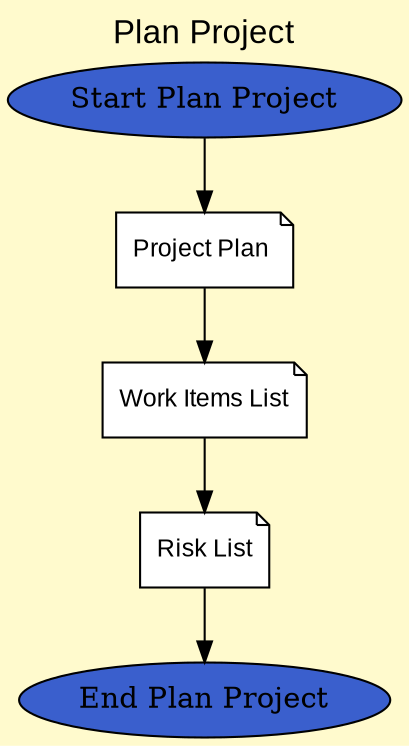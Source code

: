 digraph planProject {
  graph [
    fontsize = 16,
    fontname = Arial,
    label = "Plan Project",
    labelloc = t,
    bgcolor = "lemonchiffon"
  ];
  
    "Task Start 1 1 1 2 5 0 0 Plan Project |" -> "Task Artifact 1 1 1 2 5 7 0 Project Plan |";
	"Task Artifact 1 1 1 2 5 7 0 Project Plan |" -> "Task Artifact 1 1 1 2 5 9 0 Work Items List |";
	"Task Artifact 1 1 1 2 5 9 0 Work Items List |" -> "Task Artifact 1 1 1 2 5 8 0 Risk List |";
	"Task Artifact 1 1 1 2 5 8 0 Risk List |" -> "Task End 1 1 1 2 5 0 0 Plan Project |";
	
    
	"Task Start 1 1 1 2 5 0 0 Plan Project |" [shape=ellipse,label="Start Plan Project",fillcolor =royalblue3,style=filled];
	"Task End 1 1 1 2 5 0 0 Plan Project |" [shape=ellipse,label="End Plan Project",fillcolor =royalblue3,style=filled];
	
		
    "Task Artifact 1 1 1 2 5 7 0 Project Plan |" [shape=note,label="Project Plan ",fillcolor=white,style=filled,fontname = Arial,fontsize = 12,URL = "./Artifacts/ProjectPlan/projectPlan.html"];
	"Task Artifact 1 1 1 2 5 9 0 Work Items List |" [shape=note,label="Work Items List",fillcolor=white,style=filled,fontname = Arial,fontsize = 12,URL = "./Artifacts/WorkItemsList/workItemsList.html"];
	"Task Artifact 1 1 1 2 5 8 0 Risk List |" [shape=note,label="Risk List",fillcolor=white,style=filled,fontname = Arial,fontsize = 12, URL = "./Artifacts/RiskList/riskList.html"];
	
	
}